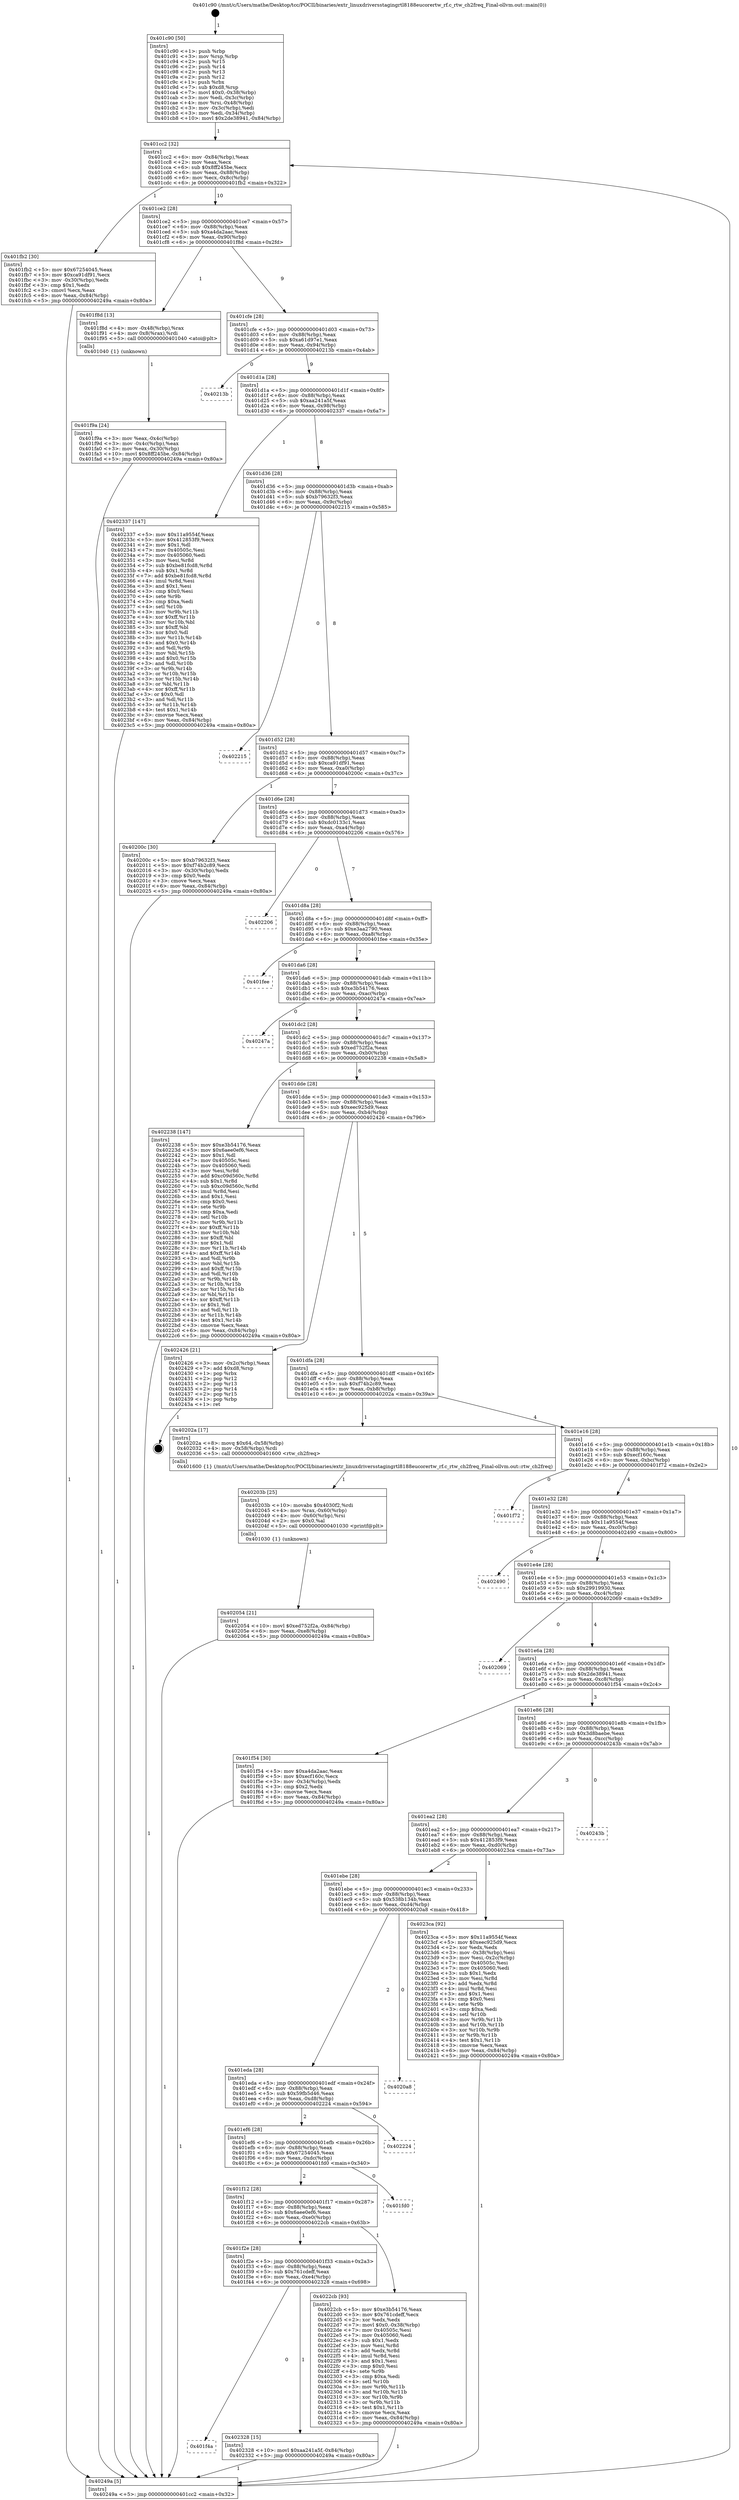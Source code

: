 digraph "0x401c90" {
  label = "0x401c90 (/mnt/c/Users/mathe/Desktop/tcc/POCII/binaries/extr_linuxdriversstagingrtl8188eucorertw_rf.c_rtw_ch2freq_Final-ollvm.out::main(0))"
  labelloc = "t"
  node[shape=record]

  Entry [label="",width=0.3,height=0.3,shape=circle,fillcolor=black,style=filled]
  "0x401cc2" [label="{
     0x401cc2 [32]\l
     | [instrs]\l
     &nbsp;&nbsp;0x401cc2 \<+6\>: mov -0x84(%rbp),%eax\l
     &nbsp;&nbsp;0x401cc8 \<+2\>: mov %eax,%ecx\l
     &nbsp;&nbsp;0x401cca \<+6\>: sub $0x8ff245be,%ecx\l
     &nbsp;&nbsp;0x401cd0 \<+6\>: mov %eax,-0x88(%rbp)\l
     &nbsp;&nbsp;0x401cd6 \<+6\>: mov %ecx,-0x8c(%rbp)\l
     &nbsp;&nbsp;0x401cdc \<+6\>: je 0000000000401fb2 \<main+0x322\>\l
  }"]
  "0x401fb2" [label="{
     0x401fb2 [30]\l
     | [instrs]\l
     &nbsp;&nbsp;0x401fb2 \<+5\>: mov $0x67254045,%eax\l
     &nbsp;&nbsp;0x401fb7 \<+5\>: mov $0xca91df91,%ecx\l
     &nbsp;&nbsp;0x401fbc \<+3\>: mov -0x30(%rbp),%edx\l
     &nbsp;&nbsp;0x401fbf \<+3\>: cmp $0x1,%edx\l
     &nbsp;&nbsp;0x401fc2 \<+3\>: cmovl %ecx,%eax\l
     &nbsp;&nbsp;0x401fc5 \<+6\>: mov %eax,-0x84(%rbp)\l
     &nbsp;&nbsp;0x401fcb \<+5\>: jmp 000000000040249a \<main+0x80a\>\l
  }"]
  "0x401ce2" [label="{
     0x401ce2 [28]\l
     | [instrs]\l
     &nbsp;&nbsp;0x401ce2 \<+5\>: jmp 0000000000401ce7 \<main+0x57\>\l
     &nbsp;&nbsp;0x401ce7 \<+6\>: mov -0x88(%rbp),%eax\l
     &nbsp;&nbsp;0x401ced \<+5\>: sub $0xa4da2aac,%eax\l
     &nbsp;&nbsp;0x401cf2 \<+6\>: mov %eax,-0x90(%rbp)\l
     &nbsp;&nbsp;0x401cf8 \<+6\>: je 0000000000401f8d \<main+0x2fd\>\l
  }"]
  Exit [label="",width=0.3,height=0.3,shape=circle,fillcolor=black,style=filled,peripheries=2]
  "0x401f8d" [label="{
     0x401f8d [13]\l
     | [instrs]\l
     &nbsp;&nbsp;0x401f8d \<+4\>: mov -0x48(%rbp),%rax\l
     &nbsp;&nbsp;0x401f91 \<+4\>: mov 0x8(%rax),%rdi\l
     &nbsp;&nbsp;0x401f95 \<+5\>: call 0000000000401040 \<atoi@plt\>\l
     | [calls]\l
     &nbsp;&nbsp;0x401040 \{1\} (unknown)\l
  }"]
  "0x401cfe" [label="{
     0x401cfe [28]\l
     | [instrs]\l
     &nbsp;&nbsp;0x401cfe \<+5\>: jmp 0000000000401d03 \<main+0x73\>\l
     &nbsp;&nbsp;0x401d03 \<+6\>: mov -0x88(%rbp),%eax\l
     &nbsp;&nbsp;0x401d09 \<+5\>: sub $0xa61d97e1,%eax\l
     &nbsp;&nbsp;0x401d0e \<+6\>: mov %eax,-0x94(%rbp)\l
     &nbsp;&nbsp;0x401d14 \<+6\>: je 000000000040213b \<main+0x4ab\>\l
  }"]
  "0x401f4a" [label="{
     0x401f4a\l
  }", style=dashed]
  "0x40213b" [label="{
     0x40213b\l
  }", style=dashed]
  "0x401d1a" [label="{
     0x401d1a [28]\l
     | [instrs]\l
     &nbsp;&nbsp;0x401d1a \<+5\>: jmp 0000000000401d1f \<main+0x8f\>\l
     &nbsp;&nbsp;0x401d1f \<+6\>: mov -0x88(%rbp),%eax\l
     &nbsp;&nbsp;0x401d25 \<+5\>: sub $0xaa241a5f,%eax\l
     &nbsp;&nbsp;0x401d2a \<+6\>: mov %eax,-0x98(%rbp)\l
     &nbsp;&nbsp;0x401d30 \<+6\>: je 0000000000402337 \<main+0x6a7\>\l
  }"]
  "0x402328" [label="{
     0x402328 [15]\l
     | [instrs]\l
     &nbsp;&nbsp;0x402328 \<+10\>: movl $0xaa241a5f,-0x84(%rbp)\l
     &nbsp;&nbsp;0x402332 \<+5\>: jmp 000000000040249a \<main+0x80a\>\l
  }"]
  "0x402337" [label="{
     0x402337 [147]\l
     | [instrs]\l
     &nbsp;&nbsp;0x402337 \<+5\>: mov $0x11a9554f,%eax\l
     &nbsp;&nbsp;0x40233c \<+5\>: mov $0x412853f9,%ecx\l
     &nbsp;&nbsp;0x402341 \<+2\>: mov $0x1,%dl\l
     &nbsp;&nbsp;0x402343 \<+7\>: mov 0x40505c,%esi\l
     &nbsp;&nbsp;0x40234a \<+7\>: mov 0x405060,%edi\l
     &nbsp;&nbsp;0x402351 \<+3\>: mov %esi,%r8d\l
     &nbsp;&nbsp;0x402354 \<+7\>: sub $0xbe81fcd8,%r8d\l
     &nbsp;&nbsp;0x40235b \<+4\>: sub $0x1,%r8d\l
     &nbsp;&nbsp;0x40235f \<+7\>: add $0xbe81fcd8,%r8d\l
     &nbsp;&nbsp;0x402366 \<+4\>: imul %r8d,%esi\l
     &nbsp;&nbsp;0x40236a \<+3\>: and $0x1,%esi\l
     &nbsp;&nbsp;0x40236d \<+3\>: cmp $0x0,%esi\l
     &nbsp;&nbsp;0x402370 \<+4\>: sete %r9b\l
     &nbsp;&nbsp;0x402374 \<+3\>: cmp $0xa,%edi\l
     &nbsp;&nbsp;0x402377 \<+4\>: setl %r10b\l
     &nbsp;&nbsp;0x40237b \<+3\>: mov %r9b,%r11b\l
     &nbsp;&nbsp;0x40237e \<+4\>: xor $0xff,%r11b\l
     &nbsp;&nbsp;0x402382 \<+3\>: mov %r10b,%bl\l
     &nbsp;&nbsp;0x402385 \<+3\>: xor $0xff,%bl\l
     &nbsp;&nbsp;0x402388 \<+3\>: xor $0x0,%dl\l
     &nbsp;&nbsp;0x40238b \<+3\>: mov %r11b,%r14b\l
     &nbsp;&nbsp;0x40238e \<+4\>: and $0x0,%r14b\l
     &nbsp;&nbsp;0x402392 \<+3\>: and %dl,%r9b\l
     &nbsp;&nbsp;0x402395 \<+3\>: mov %bl,%r15b\l
     &nbsp;&nbsp;0x402398 \<+4\>: and $0x0,%r15b\l
     &nbsp;&nbsp;0x40239c \<+3\>: and %dl,%r10b\l
     &nbsp;&nbsp;0x40239f \<+3\>: or %r9b,%r14b\l
     &nbsp;&nbsp;0x4023a2 \<+3\>: or %r10b,%r15b\l
     &nbsp;&nbsp;0x4023a5 \<+3\>: xor %r15b,%r14b\l
     &nbsp;&nbsp;0x4023a8 \<+3\>: or %bl,%r11b\l
     &nbsp;&nbsp;0x4023ab \<+4\>: xor $0xff,%r11b\l
     &nbsp;&nbsp;0x4023af \<+3\>: or $0x0,%dl\l
     &nbsp;&nbsp;0x4023b2 \<+3\>: and %dl,%r11b\l
     &nbsp;&nbsp;0x4023b5 \<+3\>: or %r11b,%r14b\l
     &nbsp;&nbsp;0x4023b8 \<+4\>: test $0x1,%r14b\l
     &nbsp;&nbsp;0x4023bc \<+3\>: cmovne %ecx,%eax\l
     &nbsp;&nbsp;0x4023bf \<+6\>: mov %eax,-0x84(%rbp)\l
     &nbsp;&nbsp;0x4023c5 \<+5\>: jmp 000000000040249a \<main+0x80a\>\l
  }"]
  "0x401d36" [label="{
     0x401d36 [28]\l
     | [instrs]\l
     &nbsp;&nbsp;0x401d36 \<+5\>: jmp 0000000000401d3b \<main+0xab\>\l
     &nbsp;&nbsp;0x401d3b \<+6\>: mov -0x88(%rbp),%eax\l
     &nbsp;&nbsp;0x401d41 \<+5\>: sub $0xb79632f3,%eax\l
     &nbsp;&nbsp;0x401d46 \<+6\>: mov %eax,-0x9c(%rbp)\l
     &nbsp;&nbsp;0x401d4c \<+6\>: je 0000000000402215 \<main+0x585\>\l
  }"]
  "0x401f2e" [label="{
     0x401f2e [28]\l
     | [instrs]\l
     &nbsp;&nbsp;0x401f2e \<+5\>: jmp 0000000000401f33 \<main+0x2a3\>\l
     &nbsp;&nbsp;0x401f33 \<+6\>: mov -0x88(%rbp),%eax\l
     &nbsp;&nbsp;0x401f39 \<+5\>: sub $0x761cdeff,%eax\l
     &nbsp;&nbsp;0x401f3e \<+6\>: mov %eax,-0xe4(%rbp)\l
     &nbsp;&nbsp;0x401f44 \<+6\>: je 0000000000402328 \<main+0x698\>\l
  }"]
  "0x402215" [label="{
     0x402215\l
  }", style=dashed]
  "0x401d52" [label="{
     0x401d52 [28]\l
     | [instrs]\l
     &nbsp;&nbsp;0x401d52 \<+5\>: jmp 0000000000401d57 \<main+0xc7\>\l
     &nbsp;&nbsp;0x401d57 \<+6\>: mov -0x88(%rbp),%eax\l
     &nbsp;&nbsp;0x401d5d \<+5\>: sub $0xca91df91,%eax\l
     &nbsp;&nbsp;0x401d62 \<+6\>: mov %eax,-0xa0(%rbp)\l
     &nbsp;&nbsp;0x401d68 \<+6\>: je 000000000040200c \<main+0x37c\>\l
  }"]
  "0x4022cb" [label="{
     0x4022cb [93]\l
     | [instrs]\l
     &nbsp;&nbsp;0x4022cb \<+5\>: mov $0xe3b54176,%eax\l
     &nbsp;&nbsp;0x4022d0 \<+5\>: mov $0x761cdeff,%ecx\l
     &nbsp;&nbsp;0x4022d5 \<+2\>: xor %edx,%edx\l
     &nbsp;&nbsp;0x4022d7 \<+7\>: movl $0x0,-0x38(%rbp)\l
     &nbsp;&nbsp;0x4022de \<+7\>: mov 0x40505c,%esi\l
     &nbsp;&nbsp;0x4022e5 \<+7\>: mov 0x405060,%edi\l
     &nbsp;&nbsp;0x4022ec \<+3\>: sub $0x1,%edx\l
     &nbsp;&nbsp;0x4022ef \<+3\>: mov %esi,%r8d\l
     &nbsp;&nbsp;0x4022f2 \<+3\>: add %edx,%r8d\l
     &nbsp;&nbsp;0x4022f5 \<+4\>: imul %r8d,%esi\l
     &nbsp;&nbsp;0x4022f9 \<+3\>: and $0x1,%esi\l
     &nbsp;&nbsp;0x4022fc \<+3\>: cmp $0x0,%esi\l
     &nbsp;&nbsp;0x4022ff \<+4\>: sete %r9b\l
     &nbsp;&nbsp;0x402303 \<+3\>: cmp $0xa,%edi\l
     &nbsp;&nbsp;0x402306 \<+4\>: setl %r10b\l
     &nbsp;&nbsp;0x40230a \<+3\>: mov %r9b,%r11b\l
     &nbsp;&nbsp;0x40230d \<+3\>: and %r10b,%r11b\l
     &nbsp;&nbsp;0x402310 \<+3\>: xor %r10b,%r9b\l
     &nbsp;&nbsp;0x402313 \<+3\>: or %r9b,%r11b\l
     &nbsp;&nbsp;0x402316 \<+4\>: test $0x1,%r11b\l
     &nbsp;&nbsp;0x40231a \<+3\>: cmovne %ecx,%eax\l
     &nbsp;&nbsp;0x40231d \<+6\>: mov %eax,-0x84(%rbp)\l
     &nbsp;&nbsp;0x402323 \<+5\>: jmp 000000000040249a \<main+0x80a\>\l
  }"]
  "0x40200c" [label="{
     0x40200c [30]\l
     | [instrs]\l
     &nbsp;&nbsp;0x40200c \<+5\>: mov $0xb79632f3,%eax\l
     &nbsp;&nbsp;0x402011 \<+5\>: mov $0xf74b2c89,%ecx\l
     &nbsp;&nbsp;0x402016 \<+3\>: mov -0x30(%rbp),%edx\l
     &nbsp;&nbsp;0x402019 \<+3\>: cmp $0x0,%edx\l
     &nbsp;&nbsp;0x40201c \<+3\>: cmove %ecx,%eax\l
     &nbsp;&nbsp;0x40201f \<+6\>: mov %eax,-0x84(%rbp)\l
     &nbsp;&nbsp;0x402025 \<+5\>: jmp 000000000040249a \<main+0x80a\>\l
  }"]
  "0x401d6e" [label="{
     0x401d6e [28]\l
     | [instrs]\l
     &nbsp;&nbsp;0x401d6e \<+5\>: jmp 0000000000401d73 \<main+0xe3\>\l
     &nbsp;&nbsp;0x401d73 \<+6\>: mov -0x88(%rbp),%eax\l
     &nbsp;&nbsp;0x401d79 \<+5\>: sub $0xdc0133c1,%eax\l
     &nbsp;&nbsp;0x401d7e \<+6\>: mov %eax,-0xa4(%rbp)\l
     &nbsp;&nbsp;0x401d84 \<+6\>: je 0000000000402206 \<main+0x576\>\l
  }"]
  "0x401f12" [label="{
     0x401f12 [28]\l
     | [instrs]\l
     &nbsp;&nbsp;0x401f12 \<+5\>: jmp 0000000000401f17 \<main+0x287\>\l
     &nbsp;&nbsp;0x401f17 \<+6\>: mov -0x88(%rbp),%eax\l
     &nbsp;&nbsp;0x401f1d \<+5\>: sub $0x6aee0ef6,%eax\l
     &nbsp;&nbsp;0x401f22 \<+6\>: mov %eax,-0xe0(%rbp)\l
     &nbsp;&nbsp;0x401f28 \<+6\>: je 00000000004022cb \<main+0x63b\>\l
  }"]
  "0x402206" [label="{
     0x402206\l
  }", style=dashed]
  "0x401d8a" [label="{
     0x401d8a [28]\l
     | [instrs]\l
     &nbsp;&nbsp;0x401d8a \<+5\>: jmp 0000000000401d8f \<main+0xff\>\l
     &nbsp;&nbsp;0x401d8f \<+6\>: mov -0x88(%rbp),%eax\l
     &nbsp;&nbsp;0x401d95 \<+5\>: sub $0xe3aa2790,%eax\l
     &nbsp;&nbsp;0x401d9a \<+6\>: mov %eax,-0xa8(%rbp)\l
     &nbsp;&nbsp;0x401da0 \<+6\>: je 0000000000401fee \<main+0x35e\>\l
  }"]
  "0x401fd0" [label="{
     0x401fd0\l
  }", style=dashed]
  "0x401fee" [label="{
     0x401fee\l
  }", style=dashed]
  "0x401da6" [label="{
     0x401da6 [28]\l
     | [instrs]\l
     &nbsp;&nbsp;0x401da6 \<+5\>: jmp 0000000000401dab \<main+0x11b\>\l
     &nbsp;&nbsp;0x401dab \<+6\>: mov -0x88(%rbp),%eax\l
     &nbsp;&nbsp;0x401db1 \<+5\>: sub $0xe3b54176,%eax\l
     &nbsp;&nbsp;0x401db6 \<+6\>: mov %eax,-0xac(%rbp)\l
     &nbsp;&nbsp;0x401dbc \<+6\>: je 000000000040247a \<main+0x7ea\>\l
  }"]
  "0x401ef6" [label="{
     0x401ef6 [28]\l
     | [instrs]\l
     &nbsp;&nbsp;0x401ef6 \<+5\>: jmp 0000000000401efb \<main+0x26b\>\l
     &nbsp;&nbsp;0x401efb \<+6\>: mov -0x88(%rbp),%eax\l
     &nbsp;&nbsp;0x401f01 \<+5\>: sub $0x67254045,%eax\l
     &nbsp;&nbsp;0x401f06 \<+6\>: mov %eax,-0xdc(%rbp)\l
     &nbsp;&nbsp;0x401f0c \<+6\>: je 0000000000401fd0 \<main+0x340\>\l
  }"]
  "0x40247a" [label="{
     0x40247a\l
  }", style=dashed]
  "0x401dc2" [label="{
     0x401dc2 [28]\l
     | [instrs]\l
     &nbsp;&nbsp;0x401dc2 \<+5\>: jmp 0000000000401dc7 \<main+0x137\>\l
     &nbsp;&nbsp;0x401dc7 \<+6\>: mov -0x88(%rbp),%eax\l
     &nbsp;&nbsp;0x401dcd \<+5\>: sub $0xed752f2a,%eax\l
     &nbsp;&nbsp;0x401dd2 \<+6\>: mov %eax,-0xb0(%rbp)\l
     &nbsp;&nbsp;0x401dd8 \<+6\>: je 0000000000402238 \<main+0x5a8\>\l
  }"]
  "0x402224" [label="{
     0x402224\l
  }", style=dashed]
  "0x402238" [label="{
     0x402238 [147]\l
     | [instrs]\l
     &nbsp;&nbsp;0x402238 \<+5\>: mov $0xe3b54176,%eax\l
     &nbsp;&nbsp;0x40223d \<+5\>: mov $0x6aee0ef6,%ecx\l
     &nbsp;&nbsp;0x402242 \<+2\>: mov $0x1,%dl\l
     &nbsp;&nbsp;0x402244 \<+7\>: mov 0x40505c,%esi\l
     &nbsp;&nbsp;0x40224b \<+7\>: mov 0x405060,%edi\l
     &nbsp;&nbsp;0x402252 \<+3\>: mov %esi,%r8d\l
     &nbsp;&nbsp;0x402255 \<+7\>: add $0xc09d560c,%r8d\l
     &nbsp;&nbsp;0x40225c \<+4\>: sub $0x1,%r8d\l
     &nbsp;&nbsp;0x402260 \<+7\>: sub $0xc09d560c,%r8d\l
     &nbsp;&nbsp;0x402267 \<+4\>: imul %r8d,%esi\l
     &nbsp;&nbsp;0x40226b \<+3\>: and $0x1,%esi\l
     &nbsp;&nbsp;0x40226e \<+3\>: cmp $0x0,%esi\l
     &nbsp;&nbsp;0x402271 \<+4\>: sete %r9b\l
     &nbsp;&nbsp;0x402275 \<+3\>: cmp $0xa,%edi\l
     &nbsp;&nbsp;0x402278 \<+4\>: setl %r10b\l
     &nbsp;&nbsp;0x40227c \<+3\>: mov %r9b,%r11b\l
     &nbsp;&nbsp;0x40227f \<+4\>: xor $0xff,%r11b\l
     &nbsp;&nbsp;0x402283 \<+3\>: mov %r10b,%bl\l
     &nbsp;&nbsp;0x402286 \<+3\>: xor $0xff,%bl\l
     &nbsp;&nbsp;0x402289 \<+3\>: xor $0x1,%dl\l
     &nbsp;&nbsp;0x40228c \<+3\>: mov %r11b,%r14b\l
     &nbsp;&nbsp;0x40228f \<+4\>: and $0xff,%r14b\l
     &nbsp;&nbsp;0x402293 \<+3\>: and %dl,%r9b\l
     &nbsp;&nbsp;0x402296 \<+3\>: mov %bl,%r15b\l
     &nbsp;&nbsp;0x402299 \<+4\>: and $0xff,%r15b\l
     &nbsp;&nbsp;0x40229d \<+3\>: and %dl,%r10b\l
     &nbsp;&nbsp;0x4022a0 \<+3\>: or %r9b,%r14b\l
     &nbsp;&nbsp;0x4022a3 \<+3\>: or %r10b,%r15b\l
     &nbsp;&nbsp;0x4022a6 \<+3\>: xor %r15b,%r14b\l
     &nbsp;&nbsp;0x4022a9 \<+3\>: or %bl,%r11b\l
     &nbsp;&nbsp;0x4022ac \<+4\>: xor $0xff,%r11b\l
     &nbsp;&nbsp;0x4022b0 \<+3\>: or $0x1,%dl\l
     &nbsp;&nbsp;0x4022b3 \<+3\>: and %dl,%r11b\l
     &nbsp;&nbsp;0x4022b6 \<+3\>: or %r11b,%r14b\l
     &nbsp;&nbsp;0x4022b9 \<+4\>: test $0x1,%r14b\l
     &nbsp;&nbsp;0x4022bd \<+3\>: cmovne %ecx,%eax\l
     &nbsp;&nbsp;0x4022c0 \<+6\>: mov %eax,-0x84(%rbp)\l
     &nbsp;&nbsp;0x4022c6 \<+5\>: jmp 000000000040249a \<main+0x80a\>\l
  }"]
  "0x401dde" [label="{
     0x401dde [28]\l
     | [instrs]\l
     &nbsp;&nbsp;0x401dde \<+5\>: jmp 0000000000401de3 \<main+0x153\>\l
     &nbsp;&nbsp;0x401de3 \<+6\>: mov -0x88(%rbp),%eax\l
     &nbsp;&nbsp;0x401de9 \<+5\>: sub $0xeec925d9,%eax\l
     &nbsp;&nbsp;0x401dee \<+6\>: mov %eax,-0xb4(%rbp)\l
     &nbsp;&nbsp;0x401df4 \<+6\>: je 0000000000402426 \<main+0x796\>\l
  }"]
  "0x401eda" [label="{
     0x401eda [28]\l
     | [instrs]\l
     &nbsp;&nbsp;0x401eda \<+5\>: jmp 0000000000401edf \<main+0x24f\>\l
     &nbsp;&nbsp;0x401edf \<+6\>: mov -0x88(%rbp),%eax\l
     &nbsp;&nbsp;0x401ee5 \<+5\>: sub $0x59fb5d46,%eax\l
     &nbsp;&nbsp;0x401eea \<+6\>: mov %eax,-0xd8(%rbp)\l
     &nbsp;&nbsp;0x401ef0 \<+6\>: je 0000000000402224 \<main+0x594\>\l
  }"]
  "0x402426" [label="{
     0x402426 [21]\l
     | [instrs]\l
     &nbsp;&nbsp;0x402426 \<+3\>: mov -0x2c(%rbp),%eax\l
     &nbsp;&nbsp;0x402429 \<+7\>: add $0xd8,%rsp\l
     &nbsp;&nbsp;0x402430 \<+1\>: pop %rbx\l
     &nbsp;&nbsp;0x402431 \<+2\>: pop %r12\l
     &nbsp;&nbsp;0x402433 \<+2\>: pop %r13\l
     &nbsp;&nbsp;0x402435 \<+2\>: pop %r14\l
     &nbsp;&nbsp;0x402437 \<+2\>: pop %r15\l
     &nbsp;&nbsp;0x402439 \<+1\>: pop %rbp\l
     &nbsp;&nbsp;0x40243a \<+1\>: ret\l
  }"]
  "0x401dfa" [label="{
     0x401dfa [28]\l
     | [instrs]\l
     &nbsp;&nbsp;0x401dfa \<+5\>: jmp 0000000000401dff \<main+0x16f\>\l
     &nbsp;&nbsp;0x401dff \<+6\>: mov -0x88(%rbp),%eax\l
     &nbsp;&nbsp;0x401e05 \<+5\>: sub $0xf74b2c89,%eax\l
     &nbsp;&nbsp;0x401e0a \<+6\>: mov %eax,-0xb8(%rbp)\l
     &nbsp;&nbsp;0x401e10 \<+6\>: je 000000000040202a \<main+0x39a\>\l
  }"]
  "0x4020a8" [label="{
     0x4020a8\l
  }", style=dashed]
  "0x40202a" [label="{
     0x40202a [17]\l
     | [instrs]\l
     &nbsp;&nbsp;0x40202a \<+8\>: movq $0x64,-0x58(%rbp)\l
     &nbsp;&nbsp;0x402032 \<+4\>: mov -0x58(%rbp),%rdi\l
     &nbsp;&nbsp;0x402036 \<+5\>: call 0000000000401600 \<rtw_ch2freq\>\l
     | [calls]\l
     &nbsp;&nbsp;0x401600 \{1\} (/mnt/c/Users/mathe/Desktop/tcc/POCII/binaries/extr_linuxdriversstagingrtl8188eucorertw_rf.c_rtw_ch2freq_Final-ollvm.out::rtw_ch2freq)\l
  }"]
  "0x401e16" [label="{
     0x401e16 [28]\l
     | [instrs]\l
     &nbsp;&nbsp;0x401e16 \<+5\>: jmp 0000000000401e1b \<main+0x18b\>\l
     &nbsp;&nbsp;0x401e1b \<+6\>: mov -0x88(%rbp),%eax\l
     &nbsp;&nbsp;0x401e21 \<+5\>: sub $0xecf160c,%eax\l
     &nbsp;&nbsp;0x401e26 \<+6\>: mov %eax,-0xbc(%rbp)\l
     &nbsp;&nbsp;0x401e2c \<+6\>: je 0000000000401f72 \<main+0x2e2\>\l
  }"]
  "0x401ebe" [label="{
     0x401ebe [28]\l
     | [instrs]\l
     &nbsp;&nbsp;0x401ebe \<+5\>: jmp 0000000000401ec3 \<main+0x233\>\l
     &nbsp;&nbsp;0x401ec3 \<+6\>: mov -0x88(%rbp),%eax\l
     &nbsp;&nbsp;0x401ec9 \<+5\>: sub $0x538b134b,%eax\l
     &nbsp;&nbsp;0x401ece \<+6\>: mov %eax,-0xd4(%rbp)\l
     &nbsp;&nbsp;0x401ed4 \<+6\>: je 00000000004020a8 \<main+0x418\>\l
  }"]
  "0x401f72" [label="{
     0x401f72\l
  }", style=dashed]
  "0x401e32" [label="{
     0x401e32 [28]\l
     | [instrs]\l
     &nbsp;&nbsp;0x401e32 \<+5\>: jmp 0000000000401e37 \<main+0x1a7\>\l
     &nbsp;&nbsp;0x401e37 \<+6\>: mov -0x88(%rbp),%eax\l
     &nbsp;&nbsp;0x401e3d \<+5\>: sub $0x11a9554f,%eax\l
     &nbsp;&nbsp;0x401e42 \<+6\>: mov %eax,-0xc0(%rbp)\l
     &nbsp;&nbsp;0x401e48 \<+6\>: je 0000000000402490 \<main+0x800\>\l
  }"]
  "0x4023ca" [label="{
     0x4023ca [92]\l
     | [instrs]\l
     &nbsp;&nbsp;0x4023ca \<+5\>: mov $0x11a9554f,%eax\l
     &nbsp;&nbsp;0x4023cf \<+5\>: mov $0xeec925d9,%ecx\l
     &nbsp;&nbsp;0x4023d4 \<+2\>: xor %edx,%edx\l
     &nbsp;&nbsp;0x4023d6 \<+3\>: mov -0x38(%rbp),%esi\l
     &nbsp;&nbsp;0x4023d9 \<+3\>: mov %esi,-0x2c(%rbp)\l
     &nbsp;&nbsp;0x4023dc \<+7\>: mov 0x40505c,%esi\l
     &nbsp;&nbsp;0x4023e3 \<+7\>: mov 0x405060,%edi\l
     &nbsp;&nbsp;0x4023ea \<+3\>: sub $0x1,%edx\l
     &nbsp;&nbsp;0x4023ed \<+3\>: mov %esi,%r8d\l
     &nbsp;&nbsp;0x4023f0 \<+3\>: add %edx,%r8d\l
     &nbsp;&nbsp;0x4023f3 \<+4\>: imul %r8d,%esi\l
     &nbsp;&nbsp;0x4023f7 \<+3\>: and $0x1,%esi\l
     &nbsp;&nbsp;0x4023fa \<+3\>: cmp $0x0,%esi\l
     &nbsp;&nbsp;0x4023fd \<+4\>: sete %r9b\l
     &nbsp;&nbsp;0x402401 \<+3\>: cmp $0xa,%edi\l
     &nbsp;&nbsp;0x402404 \<+4\>: setl %r10b\l
     &nbsp;&nbsp;0x402408 \<+3\>: mov %r9b,%r11b\l
     &nbsp;&nbsp;0x40240b \<+3\>: and %r10b,%r11b\l
     &nbsp;&nbsp;0x40240e \<+3\>: xor %r10b,%r9b\l
     &nbsp;&nbsp;0x402411 \<+3\>: or %r9b,%r11b\l
     &nbsp;&nbsp;0x402414 \<+4\>: test $0x1,%r11b\l
     &nbsp;&nbsp;0x402418 \<+3\>: cmovne %ecx,%eax\l
     &nbsp;&nbsp;0x40241b \<+6\>: mov %eax,-0x84(%rbp)\l
     &nbsp;&nbsp;0x402421 \<+5\>: jmp 000000000040249a \<main+0x80a\>\l
  }"]
  "0x402490" [label="{
     0x402490\l
  }", style=dashed]
  "0x401e4e" [label="{
     0x401e4e [28]\l
     | [instrs]\l
     &nbsp;&nbsp;0x401e4e \<+5\>: jmp 0000000000401e53 \<main+0x1c3\>\l
     &nbsp;&nbsp;0x401e53 \<+6\>: mov -0x88(%rbp),%eax\l
     &nbsp;&nbsp;0x401e59 \<+5\>: sub $0x29919930,%eax\l
     &nbsp;&nbsp;0x401e5e \<+6\>: mov %eax,-0xc4(%rbp)\l
     &nbsp;&nbsp;0x401e64 \<+6\>: je 0000000000402069 \<main+0x3d9\>\l
  }"]
  "0x401ea2" [label="{
     0x401ea2 [28]\l
     | [instrs]\l
     &nbsp;&nbsp;0x401ea2 \<+5\>: jmp 0000000000401ea7 \<main+0x217\>\l
     &nbsp;&nbsp;0x401ea7 \<+6\>: mov -0x88(%rbp),%eax\l
     &nbsp;&nbsp;0x401ead \<+5\>: sub $0x412853f9,%eax\l
     &nbsp;&nbsp;0x401eb2 \<+6\>: mov %eax,-0xd0(%rbp)\l
     &nbsp;&nbsp;0x401eb8 \<+6\>: je 00000000004023ca \<main+0x73a\>\l
  }"]
  "0x402069" [label="{
     0x402069\l
  }", style=dashed]
  "0x401e6a" [label="{
     0x401e6a [28]\l
     | [instrs]\l
     &nbsp;&nbsp;0x401e6a \<+5\>: jmp 0000000000401e6f \<main+0x1df\>\l
     &nbsp;&nbsp;0x401e6f \<+6\>: mov -0x88(%rbp),%eax\l
     &nbsp;&nbsp;0x401e75 \<+5\>: sub $0x2de38941,%eax\l
     &nbsp;&nbsp;0x401e7a \<+6\>: mov %eax,-0xc8(%rbp)\l
     &nbsp;&nbsp;0x401e80 \<+6\>: je 0000000000401f54 \<main+0x2c4\>\l
  }"]
  "0x40243b" [label="{
     0x40243b\l
  }", style=dashed]
  "0x401f54" [label="{
     0x401f54 [30]\l
     | [instrs]\l
     &nbsp;&nbsp;0x401f54 \<+5\>: mov $0xa4da2aac,%eax\l
     &nbsp;&nbsp;0x401f59 \<+5\>: mov $0xecf160c,%ecx\l
     &nbsp;&nbsp;0x401f5e \<+3\>: mov -0x34(%rbp),%edx\l
     &nbsp;&nbsp;0x401f61 \<+3\>: cmp $0x2,%edx\l
     &nbsp;&nbsp;0x401f64 \<+3\>: cmovne %ecx,%eax\l
     &nbsp;&nbsp;0x401f67 \<+6\>: mov %eax,-0x84(%rbp)\l
     &nbsp;&nbsp;0x401f6d \<+5\>: jmp 000000000040249a \<main+0x80a\>\l
  }"]
  "0x401e86" [label="{
     0x401e86 [28]\l
     | [instrs]\l
     &nbsp;&nbsp;0x401e86 \<+5\>: jmp 0000000000401e8b \<main+0x1fb\>\l
     &nbsp;&nbsp;0x401e8b \<+6\>: mov -0x88(%rbp),%eax\l
     &nbsp;&nbsp;0x401e91 \<+5\>: sub $0x3d8baebe,%eax\l
     &nbsp;&nbsp;0x401e96 \<+6\>: mov %eax,-0xcc(%rbp)\l
     &nbsp;&nbsp;0x401e9c \<+6\>: je 000000000040243b \<main+0x7ab\>\l
  }"]
  "0x40249a" [label="{
     0x40249a [5]\l
     | [instrs]\l
     &nbsp;&nbsp;0x40249a \<+5\>: jmp 0000000000401cc2 \<main+0x32\>\l
  }"]
  "0x401c90" [label="{
     0x401c90 [50]\l
     | [instrs]\l
     &nbsp;&nbsp;0x401c90 \<+1\>: push %rbp\l
     &nbsp;&nbsp;0x401c91 \<+3\>: mov %rsp,%rbp\l
     &nbsp;&nbsp;0x401c94 \<+2\>: push %r15\l
     &nbsp;&nbsp;0x401c96 \<+2\>: push %r14\l
     &nbsp;&nbsp;0x401c98 \<+2\>: push %r13\l
     &nbsp;&nbsp;0x401c9a \<+2\>: push %r12\l
     &nbsp;&nbsp;0x401c9c \<+1\>: push %rbx\l
     &nbsp;&nbsp;0x401c9d \<+7\>: sub $0xd8,%rsp\l
     &nbsp;&nbsp;0x401ca4 \<+7\>: movl $0x0,-0x38(%rbp)\l
     &nbsp;&nbsp;0x401cab \<+3\>: mov %edi,-0x3c(%rbp)\l
     &nbsp;&nbsp;0x401cae \<+4\>: mov %rsi,-0x48(%rbp)\l
     &nbsp;&nbsp;0x401cb2 \<+3\>: mov -0x3c(%rbp),%edi\l
     &nbsp;&nbsp;0x401cb5 \<+3\>: mov %edi,-0x34(%rbp)\l
     &nbsp;&nbsp;0x401cb8 \<+10\>: movl $0x2de38941,-0x84(%rbp)\l
  }"]
  "0x401f9a" [label="{
     0x401f9a [24]\l
     | [instrs]\l
     &nbsp;&nbsp;0x401f9a \<+3\>: mov %eax,-0x4c(%rbp)\l
     &nbsp;&nbsp;0x401f9d \<+3\>: mov -0x4c(%rbp),%eax\l
     &nbsp;&nbsp;0x401fa0 \<+3\>: mov %eax,-0x30(%rbp)\l
     &nbsp;&nbsp;0x401fa3 \<+10\>: movl $0x8ff245be,-0x84(%rbp)\l
     &nbsp;&nbsp;0x401fad \<+5\>: jmp 000000000040249a \<main+0x80a\>\l
  }"]
  "0x40203b" [label="{
     0x40203b [25]\l
     | [instrs]\l
     &nbsp;&nbsp;0x40203b \<+10\>: movabs $0x4030f2,%rdi\l
     &nbsp;&nbsp;0x402045 \<+4\>: mov %rax,-0x60(%rbp)\l
     &nbsp;&nbsp;0x402049 \<+4\>: mov -0x60(%rbp),%rsi\l
     &nbsp;&nbsp;0x40204d \<+2\>: mov $0x0,%al\l
     &nbsp;&nbsp;0x40204f \<+5\>: call 0000000000401030 \<printf@plt\>\l
     | [calls]\l
     &nbsp;&nbsp;0x401030 \{1\} (unknown)\l
  }"]
  "0x402054" [label="{
     0x402054 [21]\l
     | [instrs]\l
     &nbsp;&nbsp;0x402054 \<+10\>: movl $0xed752f2a,-0x84(%rbp)\l
     &nbsp;&nbsp;0x40205e \<+6\>: mov %eax,-0xe8(%rbp)\l
     &nbsp;&nbsp;0x402064 \<+5\>: jmp 000000000040249a \<main+0x80a\>\l
  }"]
  Entry -> "0x401c90" [label=" 1"]
  "0x401cc2" -> "0x401fb2" [label=" 1"]
  "0x401cc2" -> "0x401ce2" [label=" 10"]
  "0x402426" -> Exit [label=" 1"]
  "0x401ce2" -> "0x401f8d" [label=" 1"]
  "0x401ce2" -> "0x401cfe" [label=" 9"]
  "0x4023ca" -> "0x40249a" [label=" 1"]
  "0x401cfe" -> "0x40213b" [label=" 0"]
  "0x401cfe" -> "0x401d1a" [label=" 9"]
  "0x402337" -> "0x40249a" [label=" 1"]
  "0x401d1a" -> "0x402337" [label=" 1"]
  "0x401d1a" -> "0x401d36" [label=" 8"]
  "0x402328" -> "0x40249a" [label=" 1"]
  "0x401d36" -> "0x402215" [label=" 0"]
  "0x401d36" -> "0x401d52" [label=" 8"]
  "0x401f2e" -> "0x402328" [label=" 1"]
  "0x401d52" -> "0x40200c" [label=" 1"]
  "0x401d52" -> "0x401d6e" [label=" 7"]
  "0x401f2e" -> "0x401f4a" [label=" 0"]
  "0x401d6e" -> "0x402206" [label=" 0"]
  "0x401d6e" -> "0x401d8a" [label=" 7"]
  "0x401f12" -> "0x401f2e" [label=" 1"]
  "0x401d8a" -> "0x401fee" [label=" 0"]
  "0x401d8a" -> "0x401da6" [label=" 7"]
  "0x401f12" -> "0x4022cb" [label=" 1"]
  "0x401da6" -> "0x40247a" [label=" 0"]
  "0x401da6" -> "0x401dc2" [label=" 7"]
  "0x401ef6" -> "0x401f12" [label=" 2"]
  "0x401dc2" -> "0x402238" [label=" 1"]
  "0x401dc2" -> "0x401dde" [label=" 6"]
  "0x401ef6" -> "0x401fd0" [label=" 0"]
  "0x401dde" -> "0x402426" [label=" 1"]
  "0x401dde" -> "0x401dfa" [label=" 5"]
  "0x401eda" -> "0x401ef6" [label=" 2"]
  "0x401dfa" -> "0x40202a" [label=" 1"]
  "0x401dfa" -> "0x401e16" [label=" 4"]
  "0x401eda" -> "0x402224" [label=" 0"]
  "0x401e16" -> "0x401f72" [label=" 0"]
  "0x401e16" -> "0x401e32" [label=" 4"]
  "0x401ebe" -> "0x401eda" [label=" 2"]
  "0x401e32" -> "0x402490" [label=" 0"]
  "0x401e32" -> "0x401e4e" [label=" 4"]
  "0x401ebe" -> "0x4020a8" [label=" 0"]
  "0x401e4e" -> "0x402069" [label=" 0"]
  "0x401e4e" -> "0x401e6a" [label=" 4"]
  "0x401ea2" -> "0x401ebe" [label=" 2"]
  "0x401e6a" -> "0x401f54" [label=" 1"]
  "0x401e6a" -> "0x401e86" [label=" 3"]
  "0x401f54" -> "0x40249a" [label=" 1"]
  "0x401c90" -> "0x401cc2" [label=" 1"]
  "0x40249a" -> "0x401cc2" [label=" 10"]
  "0x401f8d" -> "0x401f9a" [label=" 1"]
  "0x401f9a" -> "0x40249a" [label=" 1"]
  "0x401fb2" -> "0x40249a" [label=" 1"]
  "0x40200c" -> "0x40249a" [label=" 1"]
  "0x40202a" -> "0x40203b" [label=" 1"]
  "0x40203b" -> "0x402054" [label=" 1"]
  "0x402054" -> "0x40249a" [label=" 1"]
  "0x402238" -> "0x40249a" [label=" 1"]
  "0x401ea2" -> "0x4023ca" [label=" 1"]
  "0x401e86" -> "0x40243b" [label=" 0"]
  "0x401e86" -> "0x401ea2" [label=" 3"]
  "0x4022cb" -> "0x40249a" [label=" 1"]
}
